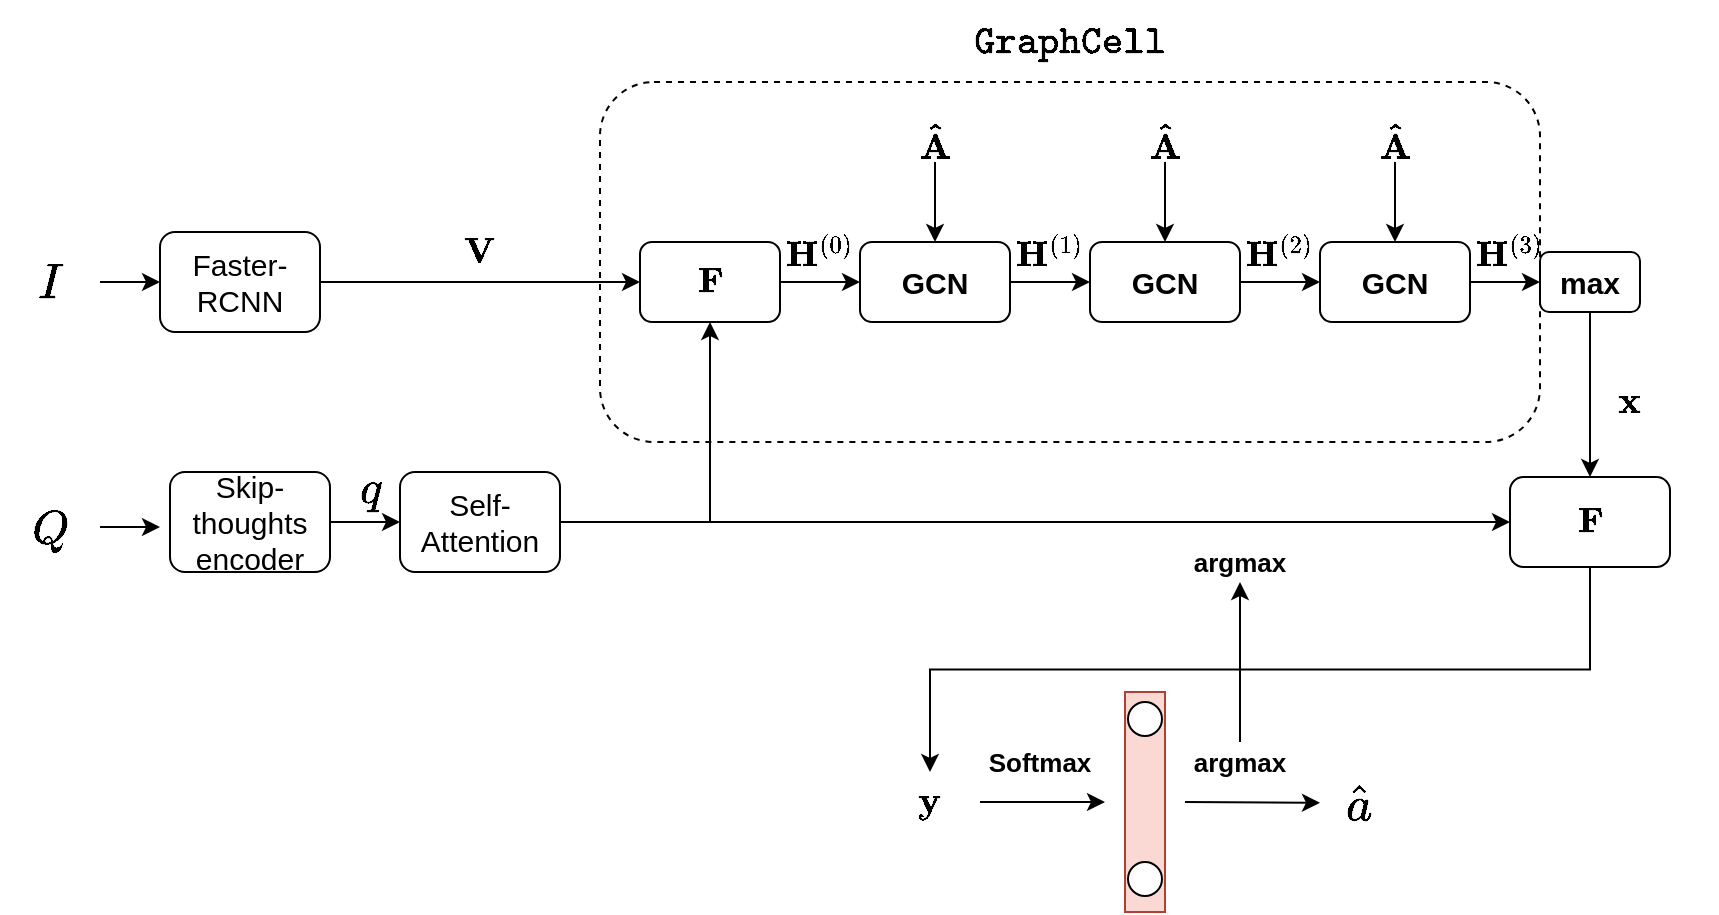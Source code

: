 <mxfile version="12.9.14" type="device"><diagram id="eL8JjUTfl2XiSiEI8Qzk" name="Page-1"><mxGraphModel dx="1038" dy="549" grid="1" gridSize="10" guides="1" tooltips="1" connect="1" arrows="1" fold="1" page="1" pageScale="1" pageWidth="850" pageHeight="1100" math="1" shadow="0"><root><mxCell id="0"/><mxCell id="1" parent="0"/><mxCell id="NdA1-HplP4Ux0AEiCo_8-7" style="edgeStyle=orthogonalEdgeStyle;rounded=0;orthogonalLoop=1;jettySize=auto;html=1;exitX=1;exitY=0.5;exitDx=0;exitDy=0;entryX=0;entryY=0.5;entryDx=0;entryDy=0;fontSize=15;" parent="1" target="NdA1-HplP4Ux0AEiCo_8-5" edge="1"><mxGeometry relative="1" as="geometry"><mxPoint x="50" y="150" as="sourcePoint"/></mxGeometry></mxCell><mxCell id="NdA1-HplP4Ux0AEiCo_8-2" value="\(I\)" style="text;html=1;strokeColor=none;fillColor=none;align=center;verticalAlign=middle;whiteSpace=wrap;rounded=0;fontSize=21;" parent="1" vertex="1"><mxGeometry y="135" width="50" height="30" as="geometry"/></mxCell><mxCell id="SxtGiLgRVbU2yx9bi-oP-11" style="edgeStyle=orthogonalEdgeStyle;rounded=0;orthogonalLoop=1;jettySize=auto;html=1;exitX=1;exitY=0.5;exitDx=0;exitDy=0;" edge="1" parent="1" source="NdA1-HplP4Ux0AEiCo_8-3"><mxGeometry relative="1" as="geometry"><mxPoint x="80" y="273" as="targetPoint"/></mxGeometry></mxCell><mxCell id="NdA1-HplP4Ux0AEiCo_8-3" value="\(Q\)" style="text;html=1;strokeColor=none;fillColor=none;align=center;verticalAlign=middle;whiteSpace=wrap;rounded=0;fontSize=20;" parent="1" vertex="1"><mxGeometry y="262.5" width="50" height="20" as="geometry"/></mxCell><mxCell id="NdA1-HplP4Ux0AEiCo_8-5" value="Faster-RCNN" style="rounded=1;whiteSpace=wrap;html=1;fontSize=15;" parent="1" vertex="1"><mxGeometry x="80" y="125" width="80" height="50" as="geometry"/></mxCell><mxCell id="SxtGiLgRVbU2yx9bi-oP-12" style="edgeStyle=orthogonalEdgeStyle;rounded=0;orthogonalLoop=1;jettySize=auto;html=1;exitX=1;exitY=0.5;exitDx=0;exitDy=0;entryX=0;entryY=0.5;entryDx=0;entryDy=0;" edge="1" parent="1" source="NdA1-HplP4Ux0AEiCo_8-8" target="NdA1-HplP4Ux0AEiCo_8-11"><mxGeometry relative="1" as="geometry"/></mxCell><mxCell id="NdA1-HplP4Ux0AEiCo_8-8" value="Skip-thoughts encoder" style="rounded=1;whiteSpace=wrap;html=1;fontSize=15;" parent="1" vertex="1"><mxGeometry x="85" y="245" width="80" height="50" as="geometry"/></mxCell><mxCell id="NdA1-HplP4Ux0AEiCo_8-50" style="edgeStyle=orthogonalEdgeStyle;rounded=0;orthogonalLoop=1;jettySize=auto;html=1;fontSize=15;exitX=1;exitY=0.5;exitDx=0;exitDy=0;" parent="1" source="NdA1-HplP4Ux0AEiCo_8-11" target="NdA1-HplP4Ux0AEiCo_8-48" edge="1"><mxGeometry relative="1" as="geometry"><mxPoint x="310" y="275" as="sourcePoint"/></mxGeometry></mxCell><mxCell id="NdA1-HplP4Ux0AEiCo_8-11" value="Self-Attention" style="rounded=1;whiteSpace=wrap;html=1;fontSize=15;" parent="1" vertex="1"><mxGeometry x="200" y="245" width="80" height="50" as="geometry"/></mxCell><mxCell id="NdA1-HplP4Ux0AEiCo_8-27" style="edgeStyle=orthogonalEdgeStyle;rounded=0;orthogonalLoop=1;jettySize=auto;html=1;exitX=1;exitY=0.5;exitDx=0;exitDy=0;entryX=0;entryY=0.5;entryDx=0;entryDy=0;fontSize=20;" parent="1" source="NdA1-HplP4Ux0AEiCo_8-13" target="NdA1-HplP4Ux0AEiCo_8-25" edge="1"><mxGeometry relative="1" as="geometry"/></mxCell><mxCell id="NdA1-HplP4Ux0AEiCo_8-13" value="GCN" style="rounded=1;whiteSpace=wrap;html=1;fontSize=15;fontStyle=1" parent="1" vertex="1"><mxGeometry x="430" y="130" width="75" height="40" as="geometry"/></mxCell><mxCell id="NdA1-HplP4Ux0AEiCo_8-15" style="edgeStyle=orthogonalEdgeStyle;rounded=0;orthogonalLoop=1;jettySize=auto;html=1;exitX=0.5;exitY=1;exitDx=0;exitDy=0;entryX=0.5;entryY=0;entryDx=0;entryDy=0;fontSize=15;" parent="1" source="NdA1-HplP4Ux0AEiCo_8-14" target="NdA1-HplP4Ux0AEiCo_8-13" edge="1"><mxGeometry relative="1" as="geometry"/></mxCell><mxCell id="NdA1-HplP4Ux0AEiCo_8-14" value="\(\mathbf{\hat{A}}\)" style="text;html=1;strokeColor=none;fillColor=none;align=center;verticalAlign=middle;whiteSpace=wrap;rounded=0;fontSize=15;" parent="1" vertex="1"><mxGeometry x="455" y="70" width="25" height="20" as="geometry"/></mxCell><mxCell id="NdA1-HplP4Ux0AEiCo_8-17" value="\(\mathbf{V}\)" style="text;html=1;strokeColor=none;fillColor=none;align=center;verticalAlign=middle;whiteSpace=wrap;rounded=0;fontSize=15;" parent="1" vertex="1"><mxGeometry x="220" y="125" width="40" height="20" as="geometry"/></mxCell><mxCell id="NdA1-HplP4Ux0AEiCo_8-19" value="\(q\)" style="text;html=1;strokeColor=none;fillColor=none;align=center;verticalAlign=middle;whiteSpace=wrap;rounded=0;fontSize=20;" parent="1" vertex="1"><mxGeometry x="165" y="242.5" width="40" height="20" as="geometry"/></mxCell><mxCell id="NdA1-HplP4Ux0AEiCo_8-28" style="edgeStyle=orthogonalEdgeStyle;rounded=0;orthogonalLoop=1;jettySize=auto;html=1;exitX=1;exitY=0.5;exitDx=0;exitDy=0;entryX=0;entryY=0.5;entryDx=0;entryDy=0;fontSize=20;" parent="1" source="NdA1-HplP4Ux0AEiCo_8-25" target="NdA1-HplP4Ux0AEiCo_8-26" edge="1"><mxGeometry relative="1" as="geometry"/></mxCell><mxCell id="NdA1-HplP4Ux0AEiCo_8-25" value="GCN" style="rounded=1;whiteSpace=wrap;html=1;fontSize=15;fontStyle=1" parent="1" vertex="1"><mxGeometry x="545" y="130" width="75" height="40" as="geometry"/></mxCell><mxCell id="NdA1-HplP4Ux0AEiCo_8-43" style="edgeStyle=orthogonalEdgeStyle;rounded=0;orthogonalLoop=1;jettySize=auto;html=1;exitX=1;exitY=0.5;exitDx=0;exitDy=0;fontSize=20;" parent="1" source="NdA1-HplP4Ux0AEiCo_8-26" edge="1"><mxGeometry relative="1" as="geometry"><mxPoint x="770" y="150" as="targetPoint"/></mxGeometry></mxCell><mxCell id="NdA1-HplP4Ux0AEiCo_8-26" value="GCN" style="rounded=1;whiteSpace=wrap;html=1;fontSize=15;fontStyle=1" parent="1" vertex="1"><mxGeometry x="660" y="130" width="75" height="40" as="geometry"/></mxCell><mxCell id="NdA1-HplP4Ux0AEiCo_8-40" style="edgeStyle=orthogonalEdgeStyle;rounded=0;orthogonalLoop=1;jettySize=auto;html=1;exitX=0.5;exitY=1;exitDx=0;exitDy=0;entryX=0.5;entryY=0;entryDx=0;entryDy=0;fontSize=20;" parent="1" source="NdA1-HplP4Ux0AEiCo_8-37" target="NdA1-HplP4Ux0AEiCo_8-25" edge="1"><mxGeometry relative="1" as="geometry"/></mxCell><mxCell id="NdA1-HplP4Ux0AEiCo_8-37" value="\(\mathbf{\hat{A}}\)" style="text;html=1;strokeColor=none;fillColor=none;align=center;verticalAlign=middle;whiteSpace=wrap;rounded=0;fontSize=15;" parent="1" vertex="1"><mxGeometry x="570" y="70" width="25" height="20" as="geometry"/></mxCell><mxCell id="NdA1-HplP4Ux0AEiCo_8-41" style="edgeStyle=orthogonalEdgeStyle;rounded=0;orthogonalLoop=1;jettySize=auto;html=1;exitX=0.5;exitY=1;exitDx=0;exitDy=0;entryX=0.5;entryY=0;entryDx=0;entryDy=0;fontSize=20;" parent="1" source="NdA1-HplP4Ux0AEiCo_8-38" target="NdA1-HplP4Ux0AEiCo_8-26" edge="1"><mxGeometry relative="1" as="geometry"/></mxCell><mxCell id="NdA1-HplP4Ux0AEiCo_8-38" value="\(\mathbf{\hat{A}}\)" style="text;html=1;strokeColor=none;fillColor=none;align=center;verticalAlign=middle;whiteSpace=wrap;rounded=0;fontSize=15;" parent="1" vertex="1"><mxGeometry x="685" y="70" width="25" height="20" as="geometry"/></mxCell><mxCell id="NdA1-HplP4Ux0AEiCo_8-49" style="edgeStyle=orthogonalEdgeStyle;rounded=0;orthogonalLoop=1;jettySize=auto;html=1;exitX=0.5;exitY=1;exitDx=0;exitDy=0;entryX=0.5;entryY=0;entryDx=0;entryDy=0;fontSize=15;" parent="1" source="NdA1-HplP4Ux0AEiCo_8-44" target="NdA1-HplP4Ux0AEiCo_8-48" edge="1"><mxGeometry relative="1" as="geometry"/></mxCell><mxCell id="NdA1-HplP4Ux0AEiCo_8-44" value="max" style="rounded=1;whiteSpace=wrap;html=1;fontSize=15;fontStyle=1" parent="1" vertex="1"><mxGeometry x="770" y="135" width="50" height="30" as="geometry"/></mxCell><mxCell id="NdA1-HplP4Ux0AEiCo_8-53" style="edgeStyle=orthogonalEdgeStyle;rounded=0;orthogonalLoop=1;jettySize=auto;html=1;exitX=0.5;exitY=1;exitDx=0;exitDy=0;entryX=0.5;entryY=0;entryDx=0;entryDy=0;fontSize=16;" parent="1" source="NdA1-HplP4Ux0AEiCo_8-48" target="NdA1-HplP4Ux0AEiCo_8-52" edge="1"><mxGeometry relative="1" as="geometry"/></mxCell><mxCell id="NdA1-HplP4Ux0AEiCo_8-48" value="&lt;span style=&quot;font-weight: normal&quot;&gt;\(\mathbf{F}\)&lt;/span&gt;" style="rounded=1;whiteSpace=wrap;html=1;fontSize=15;fontStyle=1" parent="1" vertex="1"><mxGeometry x="755" y="247.5" width="80" height="45" as="geometry"/></mxCell><mxCell id="NdA1-HplP4Ux0AEiCo_8-51" value="\(\mathbf{x}\)" style="text;html=1;strokeColor=none;fillColor=none;align=center;verticalAlign=middle;whiteSpace=wrap;rounded=0;fontSize=16;" parent="1" vertex="1"><mxGeometry x="795" y="200" width="40" height="20" as="geometry"/></mxCell><mxCell id="NdA1-HplP4Ux0AEiCo_8-64" style="edgeStyle=orthogonalEdgeStyle;rounded=0;orthogonalLoop=1;jettySize=auto;html=1;exitX=1;exitY=0.5;exitDx=0;exitDy=0;fontSize=16;" parent="1" source="NdA1-HplP4Ux0AEiCo_8-52" target="NdA1-HplP4Ux0AEiCo_8-59" edge="1"><mxGeometry relative="1" as="geometry"/></mxCell><mxCell id="NdA1-HplP4Ux0AEiCo_8-52" value="\(\mathbf{y}\)" style="text;html=1;strokeColor=none;fillColor=none;align=center;verticalAlign=middle;whiteSpace=wrap;rounded=0;fontSize=16;" parent="1" vertex="1"><mxGeometry x="440" y="395" width="50" height="30" as="geometry"/></mxCell><mxCell id="NdA1-HplP4Ux0AEiCo_8-55" value="" style="rounded=0;whiteSpace=wrap;html=1;fontSize=24;rotation=-90;fillColor=#fad9d5;strokeColor=#ae4132;" parent="1" vertex="1"><mxGeometry x="517.5" y="400" width="110" height="20" as="geometry"/></mxCell><mxCell id="NdA1-HplP4Ux0AEiCo_8-56" value="" style="ellipse;whiteSpace=wrap;html=1;aspect=fixed;strokeColor=#000000;fillColor=#ffffff;fontSize=15;" parent="1" vertex="1"><mxGeometry x="564" y="360" width="17" height="17" as="geometry"/></mxCell><mxCell id="NdA1-HplP4Ux0AEiCo_8-57" value="" style="ellipse;whiteSpace=wrap;html=1;aspect=fixed;strokeColor=#000000;fillColor=#ffffff;fontSize=15;" parent="1" vertex="1"><mxGeometry x="564" y="440" width="17" height="17" as="geometry"/></mxCell><mxCell id="NdA1-HplP4Ux0AEiCo_8-59" value="" style="shape=image;html=1;verticalAlign=top;verticalLabelPosition=bottom;labelBackgroundColor=#ffffff;imageAspect=0;aspect=fixed;image=https://cdn3.iconfinder.com/data/icons/virtual-notebook/128/button_switch_vertical-128.png;strokeColor=#000000;fillColor=#ffffff;fontSize=15;" parent="1" vertex="1"><mxGeometry x="552.5" y="390" width="40" height="40" as="geometry"/></mxCell><mxCell id="NdA1-HplP4Ux0AEiCo_8-66" value="Softmax" style="text;html=1;strokeColor=none;fillColor=none;align=center;verticalAlign=middle;whiteSpace=wrap;rounded=0;fontSize=13;fontStyle=1" parent="1" vertex="1"><mxGeometry x="500" y="380" width="40" height="20" as="geometry"/></mxCell><mxCell id="NdA1-HplP4Ux0AEiCo_8-67" value="" style="endArrow=classic;html=1;fontSize=15;exitX=1;exitY=0.5;exitDx=0;exitDy=0;" parent="1" source="NdA1-HplP4Ux0AEiCo_8-59" target="NdA1-HplP4Ux0AEiCo_8-69" edge="1"><mxGeometry width="50" height="50" relative="1" as="geometry"><mxPoint x="593" y="411" as="sourcePoint"/><mxPoint x="650" y="460" as="targetPoint"/></mxGeometry></mxCell><mxCell id="SxtGiLgRVbU2yx9bi-oP-19" value="" style="edgeStyle=orthogonalEdgeStyle;rounded=0;orthogonalLoop=1;jettySize=auto;html=1;" edge="1" parent="1" source="NdA1-HplP4Ux0AEiCo_8-68" target="SxtGiLgRVbU2yx9bi-oP-18"><mxGeometry relative="1" as="geometry"/></mxCell><mxCell id="NdA1-HplP4Ux0AEiCo_8-68" value="argmax" style="text;html=1;strokeColor=none;fillColor=none;align=center;verticalAlign=middle;whiteSpace=wrap;rounded=0;fontSize=13;fontStyle=1" parent="1" vertex="1"><mxGeometry x="600" y="380" width="40" height="20" as="geometry"/></mxCell><mxCell id="SxtGiLgRVbU2yx9bi-oP-18" value="argmax" style="text;html=1;strokeColor=none;fillColor=none;align=center;verticalAlign=middle;whiteSpace=wrap;rounded=0;fontSize=13;fontStyle=1" vertex="1" parent="1"><mxGeometry x="600" y="280" width="40" height="20" as="geometry"/></mxCell><mxCell id="NdA1-HplP4Ux0AEiCo_8-69" value="\(\hat{a}\)" style="text;html=1;strokeColor=none;fillColor=none;align=center;verticalAlign=middle;whiteSpace=wrap;rounded=0;fontSize=21;" parent="1" vertex="1"><mxGeometry x="660" y="391" width="40" height="39" as="geometry"/></mxCell><mxCell id="SxtGiLgRVbU2yx9bi-oP-2" value="" style="rounded=1;whiteSpace=wrap;html=1;fillColor=none;dashed=1;" vertex="1" parent="1"><mxGeometry x="300" y="50" width="470" height="180" as="geometry"/></mxCell><mxCell id="SxtGiLgRVbU2yx9bi-oP-6" style="edgeStyle=orthogonalEdgeStyle;rounded=0;orthogonalLoop=1;jettySize=auto;html=1;exitX=1;exitY=0.5;exitDx=0;exitDy=0;" edge="1" parent="1" source="SxtGiLgRVbU2yx9bi-oP-4" target="NdA1-HplP4Ux0AEiCo_8-13"><mxGeometry relative="1" as="geometry"/></mxCell><mxCell id="SxtGiLgRVbU2yx9bi-oP-4" value="\(\mathbf{F}\)" style="rounded=1;whiteSpace=wrap;html=1;fontSize=15;fontStyle=1" vertex="1" parent="1"><mxGeometry x="320" y="130" width="70" height="40" as="geometry"/></mxCell><mxCell id="SxtGiLgRVbU2yx9bi-oP-5" style="edgeStyle=orthogonalEdgeStyle;rounded=0;orthogonalLoop=1;jettySize=auto;html=1;exitX=1;exitY=0.5;exitDx=0;exitDy=0;entryX=0;entryY=0.5;entryDx=0;entryDy=0;fontSize=15;" edge="1" parent="1" source="NdA1-HplP4Ux0AEiCo_8-5" target="SxtGiLgRVbU2yx9bi-oP-4"><mxGeometry relative="1" as="geometry"><mxPoint x="430" y="150" as="targetPoint"/><mxPoint x="160" y="150" as="sourcePoint"/></mxGeometry></mxCell><mxCell id="SxtGiLgRVbU2yx9bi-oP-7" value="" style="endArrow=classic;html=1;entryX=0.5;entryY=1;entryDx=0;entryDy=0;" edge="1" parent="1" target="SxtGiLgRVbU2yx9bi-oP-4"><mxGeometry width="50" height="50" relative="1" as="geometry"><mxPoint x="355" y="270" as="sourcePoint"/><mxPoint x="400" y="200" as="targetPoint"/></mxGeometry></mxCell><mxCell id="SxtGiLgRVbU2yx9bi-oP-13" value="\(\mathbf{H}^{(0)}\)" style="text;html=1;strokeColor=none;fillColor=none;align=center;verticalAlign=middle;whiteSpace=wrap;rounded=0;fontSize=15;" vertex="1" parent="1"><mxGeometry x="390" y="125" width="40" height="20" as="geometry"/></mxCell><mxCell id="SxtGiLgRVbU2yx9bi-oP-14" value="\(\mathbf{H}^{(1)}\)" style="text;html=1;strokeColor=none;fillColor=none;align=center;verticalAlign=middle;whiteSpace=wrap;rounded=0;fontSize=15;" vertex="1" parent="1"><mxGeometry x="505" y="125" width="40" height="20" as="geometry"/></mxCell><mxCell id="SxtGiLgRVbU2yx9bi-oP-15" value="\(\mathbf{H}^{(2)}\)" style="text;html=1;strokeColor=none;fillColor=none;align=center;verticalAlign=middle;whiteSpace=wrap;rounded=0;fontSize=15;" vertex="1" parent="1"><mxGeometry x="620" y="125" width="40" height="20" as="geometry"/></mxCell><mxCell id="SxtGiLgRVbU2yx9bi-oP-16" value="\(\mathbf{H}^{(3)}\)" style="text;html=1;strokeColor=none;fillColor=none;align=center;verticalAlign=middle;whiteSpace=wrap;rounded=0;fontSize=15;" vertex="1" parent="1"><mxGeometry x="735" y="125" width="40" height="20" as="geometry"/></mxCell><mxCell id="SxtGiLgRVbU2yx9bi-oP-20" value="\(\texttt{GraphCell}\)" style="text;html=1;strokeColor=none;fillColor=none;align=center;verticalAlign=middle;whiteSpace=wrap;rounded=0;dashed=1;fontSize=17;" vertex="1" parent="1"><mxGeometry x="515" y="20" width="40" height="20" as="geometry"/></mxCell></root></mxGraphModel></diagram></mxfile>